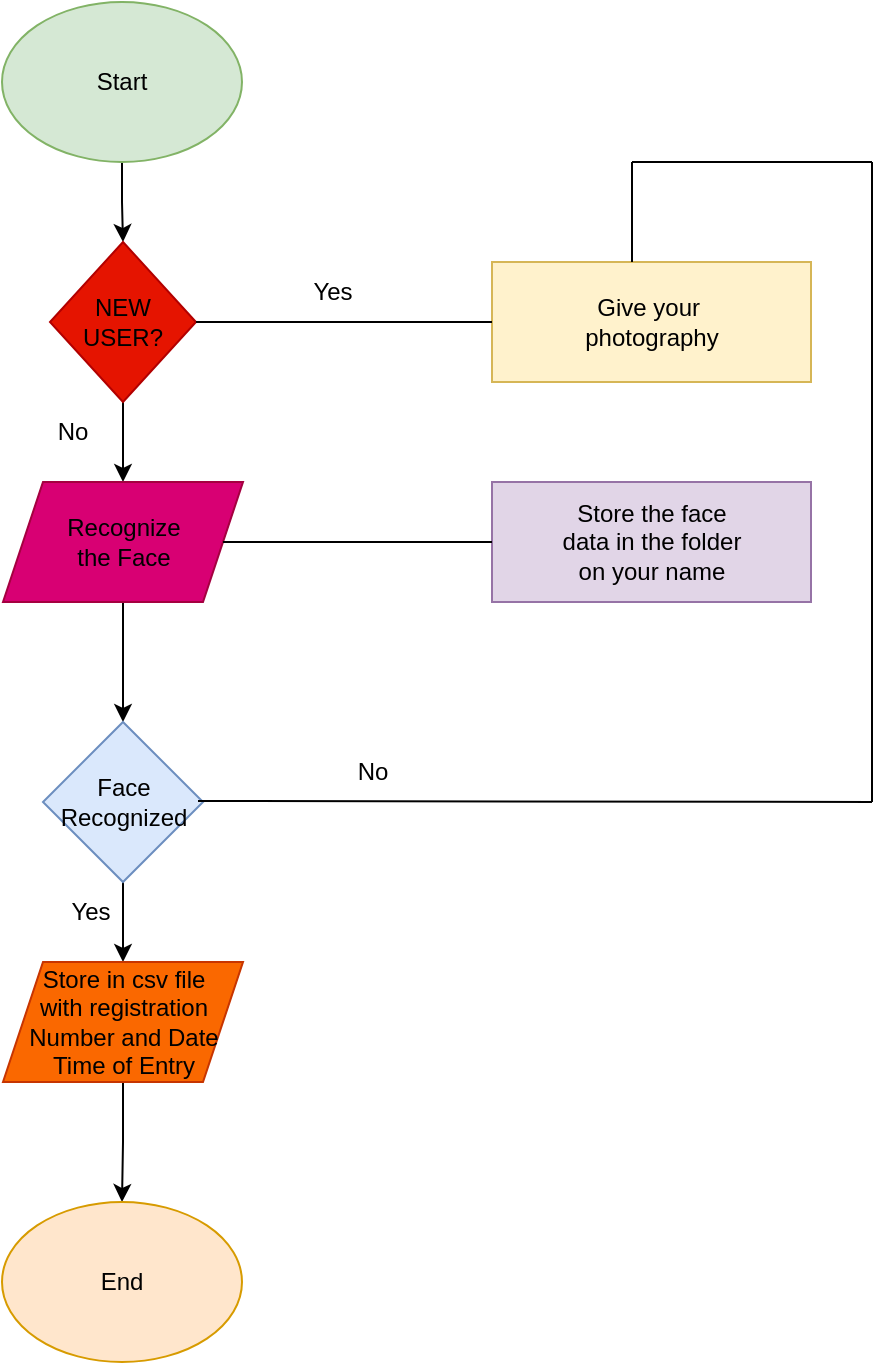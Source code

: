 <mxfile version="28.2.3">
  <diagram name="Page-1" id="fXGS3WGPMxvug3N6TuJr">
    <mxGraphModel dx="1042" dy="562" grid="1" gridSize="10" guides="1" tooltips="1" connect="1" arrows="1" fold="1" page="1" pageScale="1" pageWidth="850" pageHeight="1100" math="0" shadow="0">
      <root>
        <mxCell id="0" />
        <mxCell id="1" parent="0" />
        <mxCell id="yV82LMLnAX8XkScU1fnd-3" value="" style="edgeStyle=orthogonalEdgeStyle;rounded=0;orthogonalLoop=1;jettySize=auto;html=1;" edge="1" parent="1" source="yV82LMLnAX8XkScU1fnd-1" target="yV82LMLnAX8XkScU1fnd-2">
          <mxGeometry relative="1" as="geometry" />
        </mxCell>
        <mxCell id="yV82LMLnAX8XkScU1fnd-1" value="Start" style="ellipse;whiteSpace=wrap;html=1;fillColor=#d5e8d4;strokeColor=#82b366;" vertex="1" parent="1">
          <mxGeometry x="365" y="40" width="120" height="80" as="geometry" />
        </mxCell>
        <mxCell id="yV82LMLnAX8XkScU1fnd-7" value="" style="edgeStyle=orthogonalEdgeStyle;rounded=0;orthogonalLoop=1;jettySize=auto;html=1;" edge="1" parent="1" source="yV82LMLnAX8XkScU1fnd-2" target="yV82LMLnAX8XkScU1fnd-6">
          <mxGeometry relative="1" as="geometry" />
        </mxCell>
        <mxCell id="yV82LMLnAX8XkScU1fnd-2" value="&lt;font style=&quot;color: rgb(0, 0, 0);&quot;&gt;NEW USER?&lt;/font&gt;" style="rhombus;whiteSpace=wrap;html=1;fillColor=#e51400;strokeColor=#B20000;fontColor=#ffffff;" vertex="1" parent="1">
          <mxGeometry x="389" y="160" width="73" height="80" as="geometry" />
        </mxCell>
        <mxCell id="yV82LMLnAX8XkScU1fnd-9" value="" style="edgeStyle=orthogonalEdgeStyle;rounded=0;orthogonalLoop=1;jettySize=auto;html=1;" edge="1" parent="1" source="yV82LMLnAX8XkScU1fnd-6" target="yV82LMLnAX8XkScU1fnd-8">
          <mxGeometry relative="1" as="geometry" />
        </mxCell>
        <mxCell id="yV82LMLnAX8XkScU1fnd-6" value="&lt;font style=&quot;color: rgb(0, 0, 0);&quot;&gt;Recognize&lt;/font&gt;&lt;div&gt;&lt;font style=&quot;color: rgb(0, 0, 0);&quot;&gt;the Face&lt;/font&gt;&lt;/div&gt;" style="shape=parallelogram;perimeter=parallelogramPerimeter;whiteSpace=wrap;html=1;fixedSize=1;fillColor=#d80073;fontColor=#ffffff;strokeColor=#A50040;" vertex="1" parent="1">
          <mxGeometry x="365.5" y="280" width="120" height="60" as="geometry" />
        </mxCell>
        <mxCell id="yV82LMLnAX8XkScU1fnd-11" value="" style="edgeStyle=orthogonalEdgeStyle;rounded=0;orthogonalLoop=1;jettySize=auto;html=1;" edge="1" parent="1" source="yV82LMLnAX8XkScU1fnd-8" target="yV82LMLnAX8XkScU1fnd-10">
          <mxGeometry relative="1" as="geometry" />
        </mxCell>
        <mxCell id="yV82LMLnAX8XkScU1fnd-8" value="Face&lt;div&gt;Recognized&lt;/div&gt;" style="rhombus;whiteSpace=wrap;html=1;fillColor=#dae8fc;strokeColor=#6c8ebf;" vertex="1" parent="1">
          <mxGeometry x="385.5" y="400" width="80" height="80" as="geometry" />
        </mxCell>
        <mxCell id="yV82LMLnAX8XkScU1fnd-13" value="" style="edgeStyle=orthogonalEdgeStyle;rounded=0;orthogonalLoop=1;jettySize=auto;html=1;" edge="1" parent="1" source="yV82LMLnAX8XkScU1fnd-10" target="yV82LMLnAX8XkScU1fnd-12">
          <mxGeometry relative="1" as="geometry" />
        </mxCell>
        <mxCell id="yV82LMLnAX8XkScU1fnd-10" value="Store in csv file&lt;div&gt;with registration&lt;/div&gt;&lt;div&gt;Number and Date&lt;/div&gt;&lt;div&gt;Time of Entry&lt;/div&gt;" style="shape=parallelogram;perimeter=parallelogramPerimeter;whiteSpace=wrap;html=1;fixedSize=1;fillColor=#fa6800;fontColor=#000000;strokeColor=#C73500;" vertex="1" parent="1">
          <mxGeometry x="365.5" y="520" width="120" height="60" as="geometry" />
        </mxCell>
        <mxCell id="yV82LMLnAX8XkScU1fnd-12" value="End" style="ellipse;whiteSpace=wrap;html=1;fillColor=#ffe6cc;strokeColor=#d79b00;" vertex="1" parent="1">
          <mxGeometry x="365" y="640" width="120" height="80" as="geometry" />
        </mxCell>
        <mxCell id="yV82LMLnAX8XkScU1fnd-16" value="Give your&amp;nbsp;&lt;div&gt;photography&lt;/div&gt;" style="whiteSpace=wrap;html=1;fillColor=#fff2cc;strokeColor=#d6b656;" vertex="1" parent="1">
          <mxGeometry x="610" y="170" width="159.5" height="60" as="geometry" />
        </mxCell>
        <mxCell id="yV82LMLnAX8XkScU1fnd-21" value="" style="endArrow=none;html=1;rounded=0;exitX=1;exitY=0.5;exitDx=0;exitDy=0;entryX=0;entryY=0.5;entryDx=0;entryDy=0;" edge="1" parent="1" source="yV82LMLnAX8XkScU1fnd-2" target="yV82LMLnAX8XkScU1fnd-16">
          <mxGeometry width="50" height="50" relative="1" as="geometry">
            <mxPoint x="400" y="270" as="sourcePoint" />
            <mxPoint x="520" y="200" as="targetPoint" />
          </mxGeometry>
        </mxCell>
        <mxCell id="yV82LMLnAX8XkScU1fnd-23" value="Store the face&lt;div&gt;data in the folder&lt;/div&gt;&lt;div&gt;on your name&lt;/div&gt;" style="whiteSpace=wrap;html=1;fillColor=#e1d5e7;strokeColor=#9673a6;" vertex="1" parent="1">
          <mxGeometry x="610" y="280" width="159.5" height="60" as="geometry" />
        </mxCell>
        <mxCell id="yV82LMLnAX8XkScU1fnd-24" value="" style="endArrow=none;html=1;rounded=0;exitX=1;exitY=0.5;exitDx=0;exitDy=0;entryX=0;entryY=0.5;entryDx=0;entryDy=0;" edge="1" parent="1" source="yV82LMLnAX8XkScU1fnd-6" target="yV82LMLnAX8XkScU1fnd-23">
          <mxGeometry width="50" height="50" relative="1" as="geometry">
            <mxPoint x="480" y="320" as="sourcePoint" />
            <mxPoint x="610" y="320" as="targetPoint" />
          </mxGeometry>
        </mxCell>
        <mxCell id="yV82LMLnAX8XkScU1fnd-25" value="" style="endArrow=none;html=1;rounded=0;exitX=1;exitY=0.5;exitDx=0;exitDy=0;" edge="1" parent="1">
          <mxGeometry width="50" height="50" relative="1" as="geometry">
            <mxPoint x="463" y="439.5" as="sourcePoint" />
            <mxPoint x="800" y="440" as="targetPoint" />
          </mxGeometry>
        </mxCell>
        <mxCell id="yV82LMLnAX8XkScU1fnd-26" value="" style="endArrow=none;html=1;rounded=0;" edge="1" parent="1">
          <mxGeometry width="50" height="50" relative="1" as="geometry">
            <mxPoint x="800" y="120" as="sourcePoint" />
            <mxPoint x="800" y="440" as="targetPoint" />
          </mxGeometry>
        </mxCell>
        <mxCell id="yV82LMLnAX8XkScU1fnd-28" value="" style="endArrow=none;html=1;rounded=0;" edge="1" parent="1">
          <mxGeometry width="50" height="50" relative="1" as="geometry">
            <mxPoint x="680" y="120" as="sourcePoint" />
            <mxPoint x="800" y="120" as="targetPoint" />
          </mxGeometry>
        </mxCell>
        <mxCell id="yV82LMLnAX8XkScU1fnd-29" value="" style="endArrow=none;html=1;rounded=0;" edge="1" parent="1">
          <mxGeometry width="50" height="50" relative="1" as="geometry">
            <mxPoint x="680" y="170" as="sourcePoint" />
            <mxPoint x="680" y="120" as="targetPoint" />
          </mxGeometry>
        </mxCell>
        <mxCell id="yV82LMLnAX8XkScU1fnd-31" value="Yes" style="text;html=1;align=center;verticalAlign=middle;resizable=0;points=[];autosize=1;strokeColor=none;fillColor=none;" vertex="1" parent="1">
          <mxGeometry x="510" y="170" width="40" height="30" as="geometry" />
        </mxCell>
        <mxCell id="yV82LMLnAX8XkScU1fnd-32" value="Yes" style="text;html=1;align=center;verticalAlign=middle;resizable=0;points=[];autosize=1;strokeColor=none;fillColor=none;" vertex="1" parent="1">
          <mxGeometry x="389" y="480" width="40" height="30" as="geometry" />
        </mxCell>
        <mxCell id="yV82LMLnAX8XkScU1fnd-34" value="No" style="text;html=1;align=center;verticalAlign=middle;resizable=0;points=[];autosize=1;strokeColor=none;fillColor=none;" vertex="1" parent="1">
          <mxGeometry x="380" y="240" width="40" height="30" as="geometry" />
        </mxCell>
        <mxCell id="yV82LMLnAX8XkScU1fnd-35" value="No" style="text;html=1;align=center;verticalAlign=middle;resizable=0;points=[];autosize=1;strokeColor=none;fillColor=none;" vertex="1" parent="1">
          <mxGeometry x="530" y="410" width="40" height="30" as="geometry" />
        </mxCell>
      </root>
    </mxGraphModel>
  </diagram>
</mxfile>
